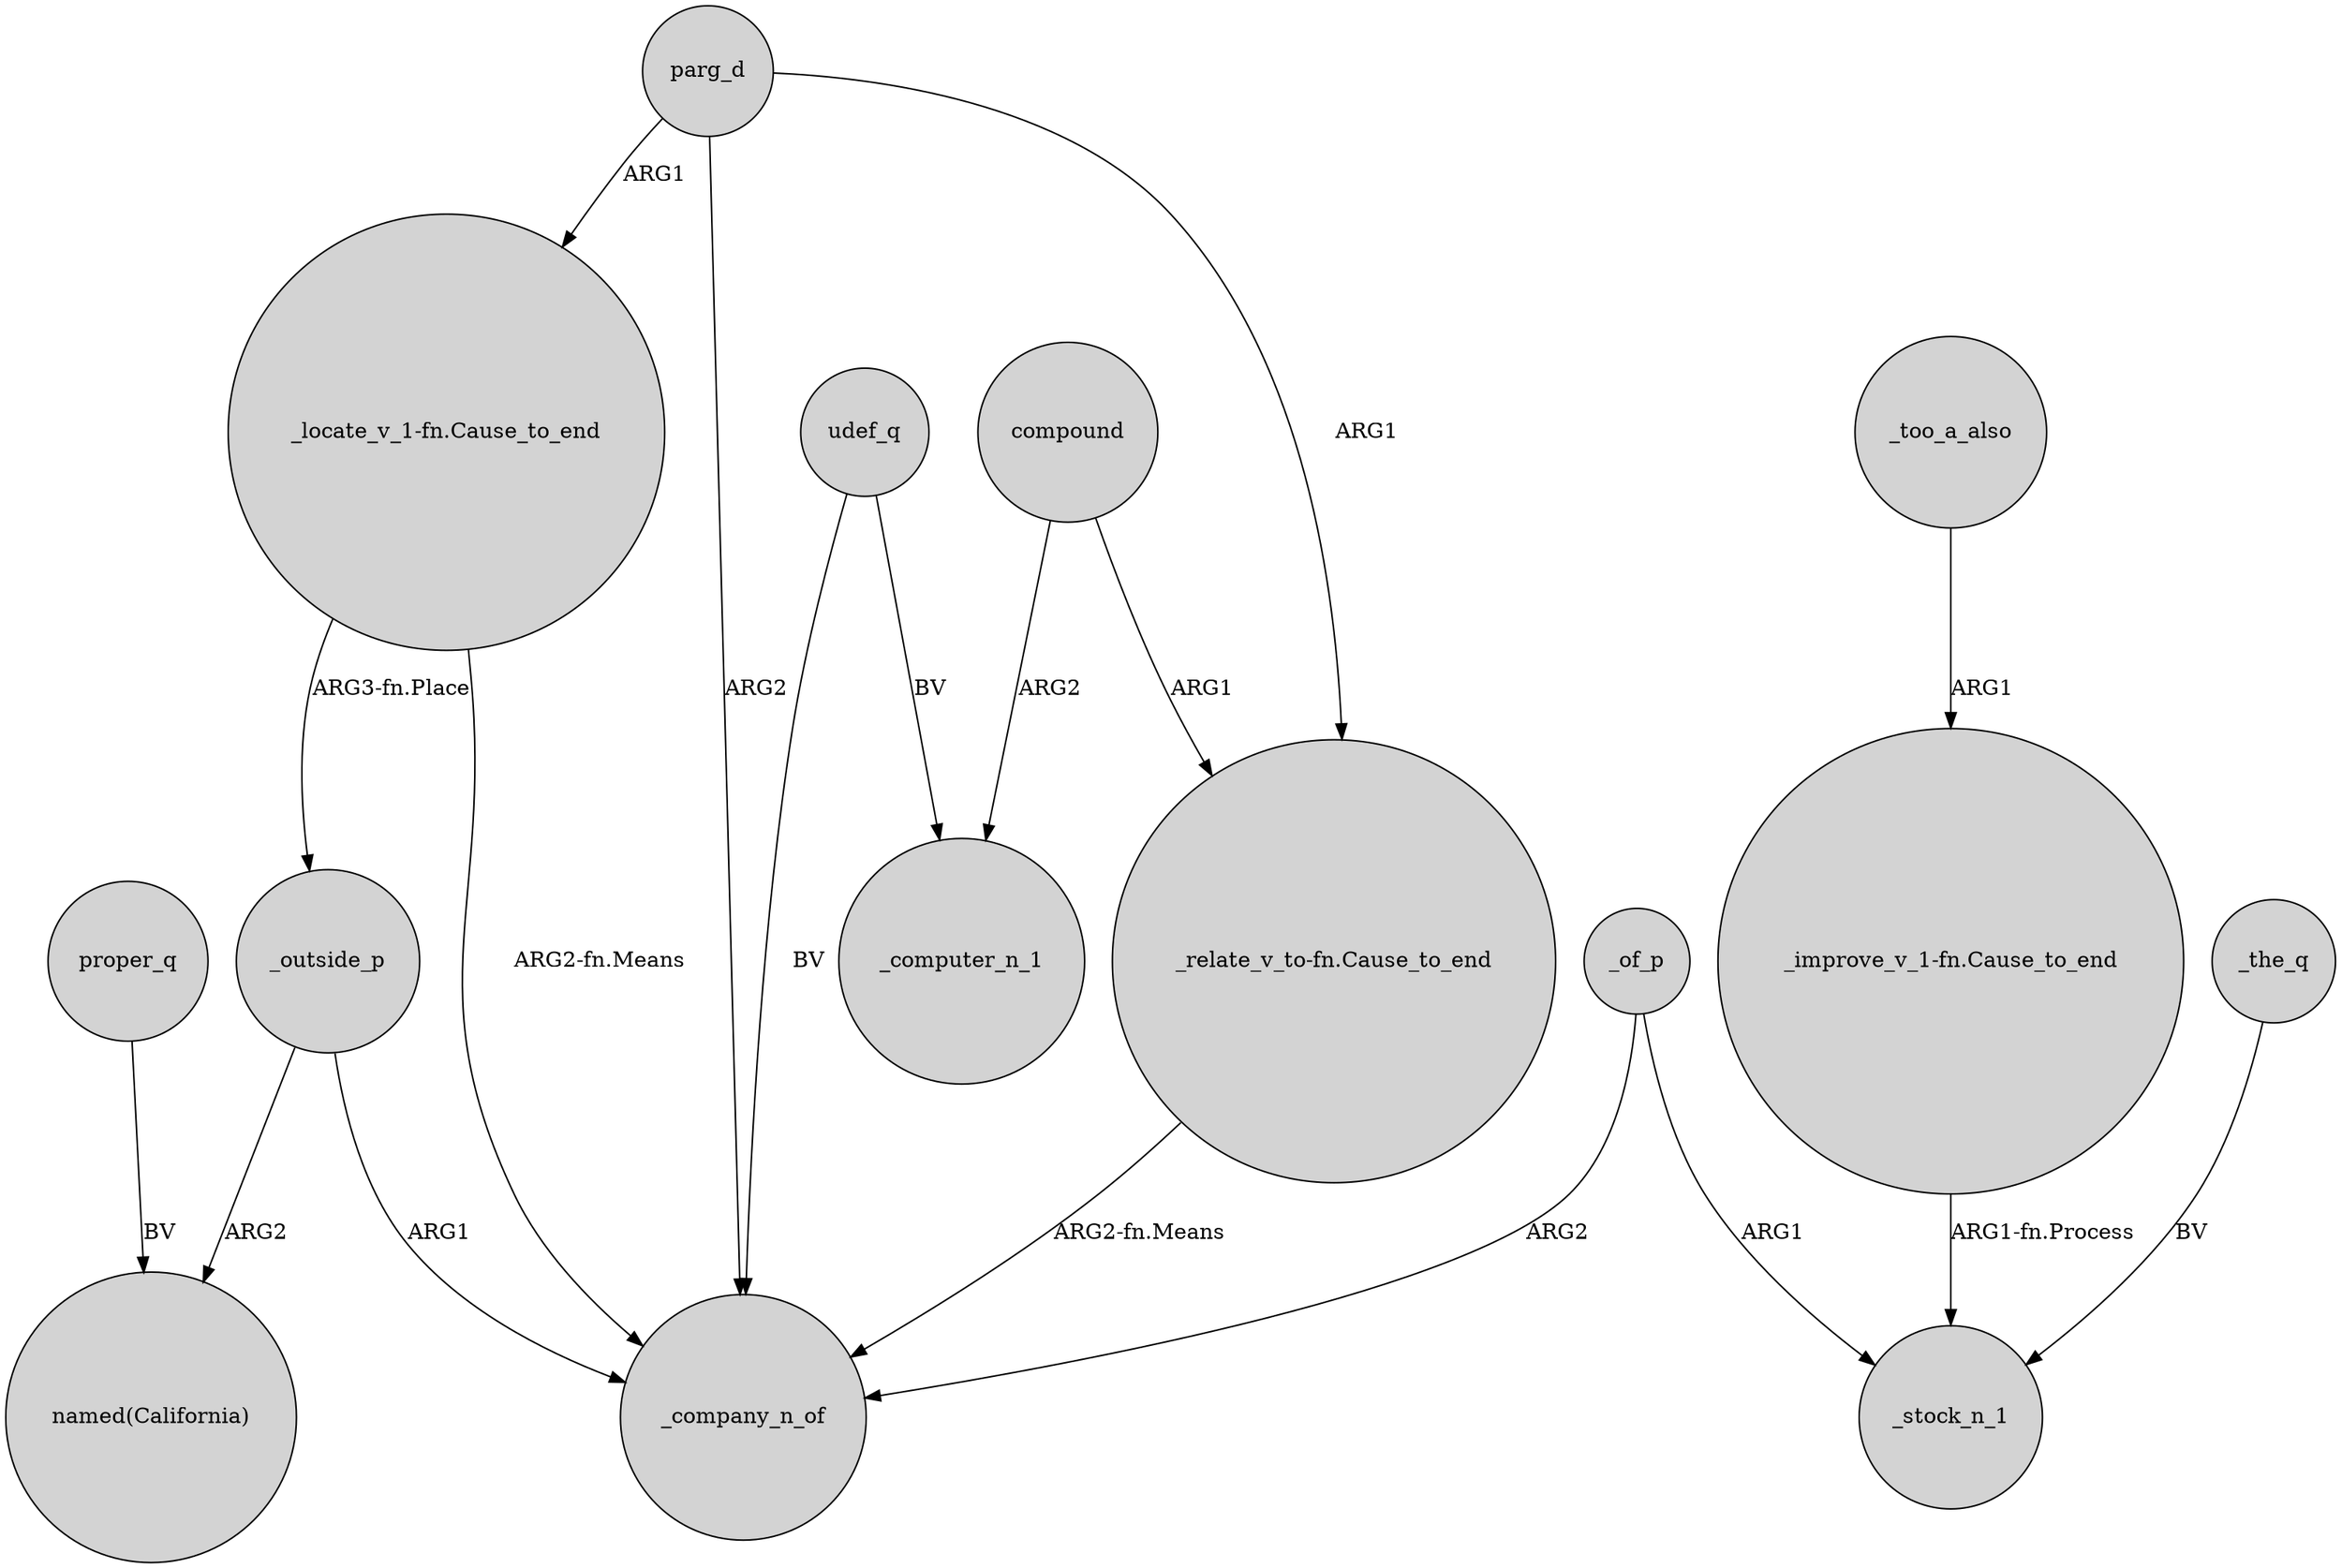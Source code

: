 digraph {
	node [shape=circle style=filled]
	"_locate_v_1-fn.Cause_to_end" -> _outside_p [label="ARG3-fn.Place"]
	parg_d -> "_relate_v_to-fn.Cause_to_end" [label=ARG1]
	"_improve_v_1-fn.Cause_to_end" -> _stock_n_1 [label="ARG1-fn.Process"]
	compound -> _computer_n_1 [label=ARG2]
	parg_d -> _company_n_of [label=ARG2]
	proper_q -> "named(California)" [label=BV]
	_of_p -> _stock_n_1 [label=ARG1]
	"_locate_v_1-fn.Cause_to_end" -> _company_n_of [label="ARG2-fn.Means"]
	_too_a_also -> "_improve_v_1-fn.Cause_to_end" [label=ARG1]
	udef_q -> _company_n_of [label=BV]
	udef_q -> _computer_n_1 [label=BV]
	"_relate_v_to-fn.Cause_to_end" -> _company_n_of [label="ARG2-fn.Means"]
	compound -> "_relate_v_to-fn.Cause_to_end" [label=ARG1]
	_outside_p -> "named(California)" [label=ARG2]
	parg_d -> "_locate_v_1-fn.Cause_to_end" [label=ARG1]
	_the_q -> _stock_n_1 [label=BV]
	_of_p -> _company_n_of [label=ARG2]
	_outside_p -> _company_n_of [label=ARG1]
}
